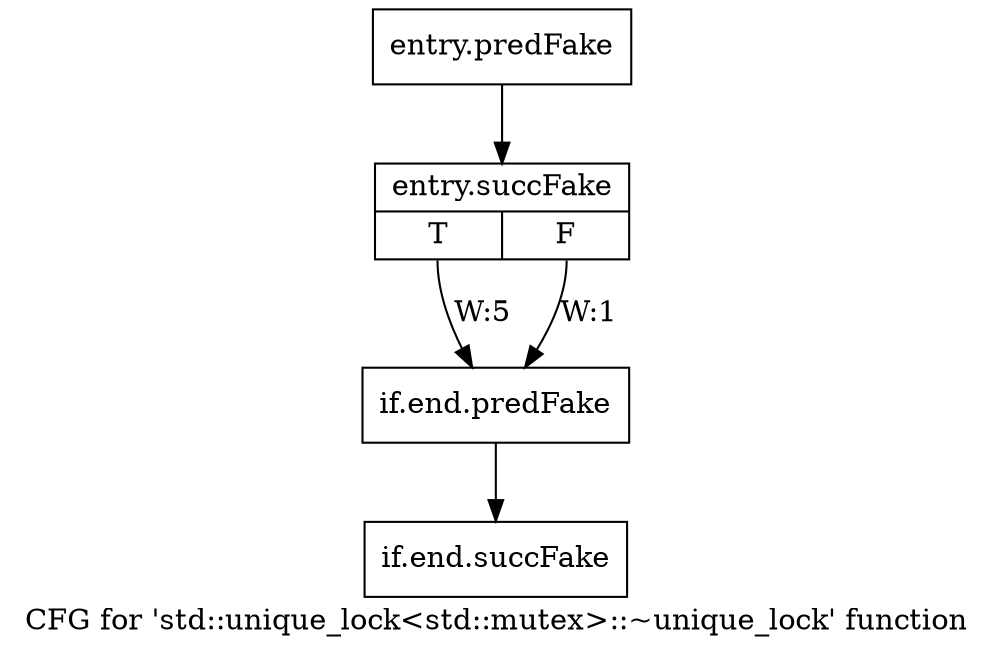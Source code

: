 digraph "CFG for 'std::unique_lock\<std::mutex\>::~unique_lock' function" {
	label="CFG for 'std::unique_lock\<std::mutex\>::~unique_lock' function";

	Node0x577ee80 [shape=record,filename="",linenumber="",label="{entry.predFake}"];
	Node0x577ee80 -> Node0x58fabf0[ callList="" memoryops="" filename="/tools/Xilinx/Vitis_HLS/2023.1/tps/lnx64/gcc-8.3.0/lib/gcc/x86_64-pc-linux-gnu/8.3.0/../../../../include/c++/8.3.0/bits/std_mutex.h" execusionnum="4"];
	Node0x58fabf0 [shape=record,filename="/tools/Xilinx/Vitis_HLS/2023.1/tps/lnx64/gcc-8.3.0/lib/gcc/x86_64-pc-linux-gnu/8.3.0/../../../../include/c++/8.3.0/bits/std_mutex.h",linenumber="231",label="{entry.succFake|{<s0>T|<s1>F}}"];
	Node0x58fabf0:s0 -> Node0x577f4d0[label="W:5" callList="" memoryops="" filename="/tools/Xilinx/Vitis_HLS/2023.1/tps/lnx64/gcc-8.3.0/lib/gcc/x86_64-pc-linux-gnu/8.3.0/../../../../include/c++/8.3.0/bits/std_mutex.h" execusionnum="4"];
	Node0x58fabf0:s1 -> Node0x577f4d0[label="W:1"];
	Node0x577f4d0 [shape=record,filename="/tools/Xilinx/Vitis_HLS/2023.1/tps/lnx64/gcc-8.3.0/lib/gcc/x86_64-pc-linux-gnu/8.3.0/../../../../include/c++/8.3.0/bits/std_mutex.h",linenumber="233",label="{if.end.predFake}"];
	Node0x577f4d0 -> Node0x58fad50[ callList="" memoryops="" filename="/tools/Xilinx/Vitis_HLS/2023.1/tps/lnx64/gcc-8.3.0/lib/gcc/x86_64-pc-linux-gnu/8.3.0/../../../../include/c++/8.3.0/bits/std_mutex.h" execusionnum="4"];
	Node0x58fad50 [shape=record,filename="/tools/Xilinx/Vitis_HLS/2023.1/tps/lnx64/gcc-8.3.0/lib/gcc/x86_64-pc-linux-gnu/8.3.0/../../../../include/c++/8.3.0/bits/std_mutex.h",linenumber="233",label="{if.end.succFake}"];
}
